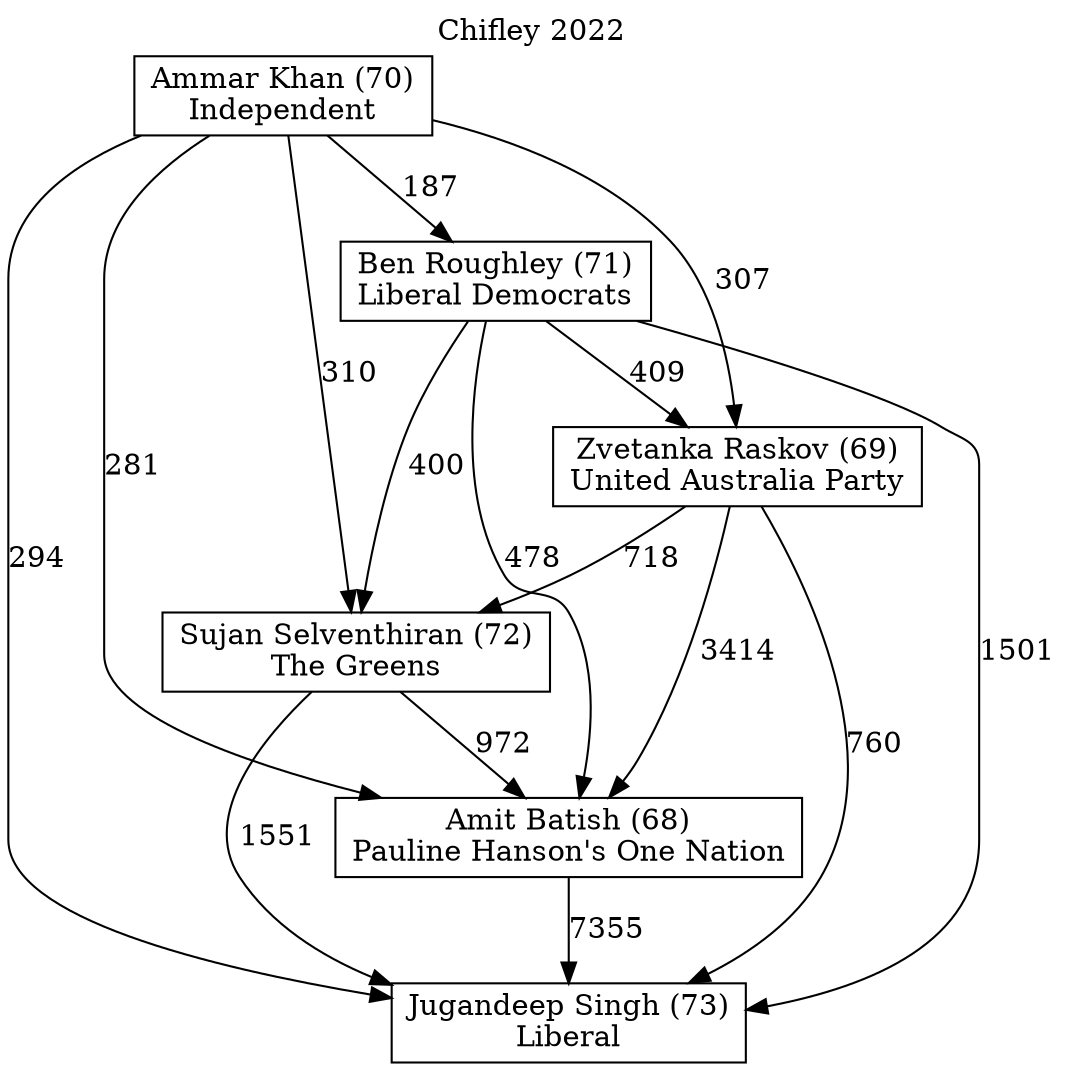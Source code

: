 // House preference flow
digraph "Jugandeep Singh (73)_Chifley_2022" {
	graph [label="Chifley 2022" labelloc=t mclimit=2]
	node [shape=box]
	"Jugandeep Singh (73)" [label="Jugandeep Singh (73)
Liberal"]
	"Amit Batish (68)" [label="Amit Batish (68)
Pauline Hanson's One Nation"]
	"Sujan Selventhiran (72)" [label="Sujan Selventhiran (72)
The Greens"]
	"Zvetanka Raskov (69)" [label="Zvetanka Raskov (69)
United Australia Party"]
	"Ben Roughley (71)" [label="Ben Roughley (71)
Liberal Democrats"]
	"Ammar Khan (70)" [label="Ammar Khan (70)
Independent"]
	"Amit Batish (68)" -> "Jugandeep Singh (73)" [label=7355]
	"Sujan Selventhiran (72)" -> "Amit Batish (68)" [label=972]
	"Zvetanka Raskov (69)" -> "Sujan Selventhiran (72)" [label=718]
	"Ben Roughley (71)" -> "Zvetanka Raskov (69)" [label=409]
	"Ammar Khan (70)" -> "Ben Roughley (71)" [label=187]
	"Sujan Selventhiran (72)" -> "Jugandeep Singh (73)" [label=1551]
	"Zvetanka Raskov (69)" -> "Jugandeep Singh (73)" [label=760]
	"Ben Roughley (71)" -> "Jugandeep Singh (73)" [label=1501]
	"Ammar Khan (70)" -> "Jugandeep Singh (73)" [label=294]
	"Ammar Khan (70)" -> "Zvetanka Raskov (69)" [label=307]
	"Ben Roughley (71)" -> "Sujan Selventhiran (72)" [label=400]
	"Ammar Khan (70)" -> "Sujan Selventhiran (72)" [label=310]
	"Zvetanka Raskov (69)" -> "Amit Batish (68)" [label=3414]
	"Ben Roughley (71)" -> "Amit Batish (68)" [label=478]
	"Ammar Khan (70)" -> "Amit Batish (68)" [label=281]
}
